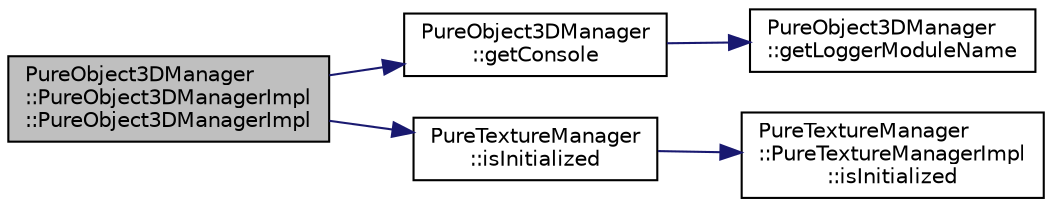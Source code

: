 digraph "PureObject3DManager::PureObject3DManagerImpl::PureObject3DManagerImpl"
{
 // LATEX_PDF_SIZE
  edge [fontname="Helvetica",fontsize="10",labelfontname="Helvetica",labelfontsize="10"];
  node [fontname="Helvetica",fontsize="10",shape=record];
  rankdir="LR";
  Node1 [label="PureObject3DManager\l::PureObject3DManagerImpl\l::PureObject3DManagerImpl",height=0.2,width=0.4,color="black", fillcolor="grey75", style="filled", fontcolor="black",tooltip=" "];
  Node1 -> Node2 [color="midnightblue",fontsize="10",style="solid",fontname="Helvetica"];
  Node2 [label="PureObject3DManager\l::getConsole",height=0.2,width=0.4,color="black", fillcolor="white", style="filled",URL="$class_pure_object3_d_manager.html#afb94a1dfb3075ce854524df521449151",tooltip="Returns access to console preset with logger module name as this class."];
  Node2 -> Node3 [color="midnightblue",fontsize="10",style="solid",fontname="Helvetica"];
  Node3 [label="PureObject3DManager\l::getLoggerModuleName",height=0.2,width=0.4,color="black", fillcolor="white", style="filled",URL="$class_pure_object3_d_manager.html#a592db0634ee49d57ef17db4cdc07a3b7",tooltip="Returns the logger module name of this class."];
  Node1 -> Node4 [color="midnightblue",fontsize="10",style="solid",fontname="Helvetica"];
  Node4 [label="PureTextureManager\l::isInitialized",height=0.2,width=0.4,color="black", fillcolor="white", style="filled",URL="$class_pure_texture_manager.html#ad7f1b846ed45e8b8f89197c807778d05",tooltip="Tells whether the object is correctly initialized or not."];
  Node4 -> Node5 [color="midnightblue",fontsize="10",style="solid",fontname="Helvetica"];
  Node5 [label="PureTextureManager\l::PureTextureManagerImpl\l::isInitialized",height=0.2,width=0.4,color="black", fillcolor="white", style="filled",URL="$class_pure_texture_manager_1_1_pure_texture_manager_impl.html#a9aec3fc2a58e82b03d3e0d79eaacc8be",tooltip=" "];
}
